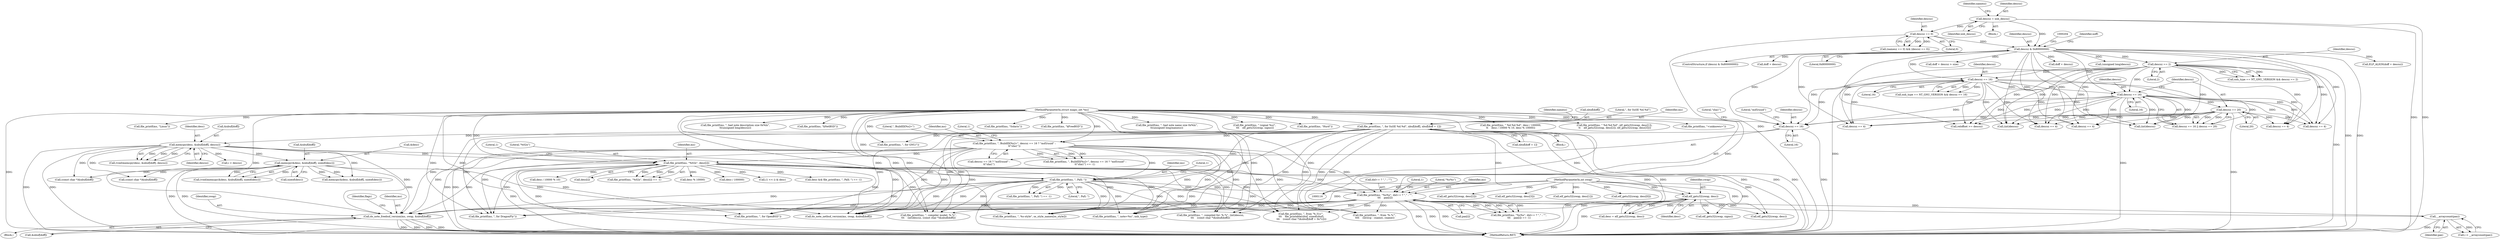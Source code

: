 digraph "0_file_ce90e05774dd77d86cfc8dfa6da57b32816841c4_2@pointer" {
"1000736" [label="(Call,do_note_freebsd_version(ms, swap, &nbuf[doff]))"];
"1000287" [label="(Call,file_printf(ms, \", for SuSE %d.%d\", nbuf[doff], nbuf[doff + 1]))"];
"1000117" [label="(MethodParameterIn,struct magic_set *ms)"];
"1000509" [label="(Call,file_printf(ms, \"%02x\", desc[i]))"];
"1000476" [label="(Call,file_printf(ms, \", BuildID[%s]=\", descsz == 16 ? \"md5/uuid\" :\n\t\t\"sha1\"))"];
"1000491" [label="(Call,memcpy(desc, &nbuf[doff], descsz))"];
"1000480" [label="(Call,descsz == 16)"];
"1000283" [label="(Call,descsz == 2)"];
"1000199" [label="(Call,descsz & 0x80000000)"];
"1000172" [label="(Call,descsz == 0)"];
"1000164" [label="(Call,descsz = xnh_descsz)"];
"1000318" [label="(Call,descsz == 16)"];
"1000468" [label="(Call,descsz == 20)"];
"1000465" [label="(Call,descsz == 16)"];
"1000574" [label="(Call,file_printf(ms, \", PaX: \"))"];
"1000603" [label="(Call,file_printf(ms, \"%s%s\", did++ ? \",\" : \"\",\n \t\t\t    pax[i]))"];
"1000587" [label="(Call,__arraycount(pax))"];
"1000567" [label="(Call,elf_getu32(swap, desc))"];
"1000122" [label="(MethodParameterIn,int swap)"];
"1000556" [label="(Call,memcpy(&desc, &nbuf[doff], sizeof(desc)))"];
"1000285" [label="(Literal,2)"];
"1000556" [label="(Call,memcpy(&desc, &nbuf[doff], sizeof(desc)))"];
"1000238" [label="(Call,doff + descsz > size)"];
"1000117" [label="(MethodParameterIn,struct magic_set *ms)"];
"1000516" [label="(Literal,1)"];
"1000478" [label="(Literal,\", BuildID[%s]=\")"];
"1000569" [label="(Identifier,desc)"];
"1000286" [label="(Block,)"];
"1000512" [label="(Call,desc[i])"];
"1000173" [label="(Identifier,descsz)"];
"1000568" [label="(Identifier,swap)"];
"1000289" [label="(Literal,\", for SuSE %d.%d\")"];
"1000543" [label="(Call,descsz == 4)"];
"1000575" [label="(Identifier,ms)"];
"1000563" [label="(Call,sizeof(desc))"];
"1000466" [label="(Identifier,descsz)"];
"1000989" [label="(Call,file_printf(ms, \", from '%.31s'\",\n \t\t\t    file_printable(sbuf, sizeof(sbuf),\n \t\t\t    (const char *)&nbuf[doff + 0x7c])))"];
"1000480" [label="(Call,descsz == 16)"];
"1000279" [label="(Call,xnh_type == NT_GNU_VERSION && descsz == 2)"];
"1000467" [label="(Literal,16)"];
"1000567" [label="(Call,elf_getu32(swap, desc))"];
"1000611" [label="(Call,pax[i])"];
"1000745" [label="(Identifier,flags)"];
"1000643" [label="(Call,do_note_netbsd_version(ms, swap, &nbuf[doff]))"];
"1000419" [label="(Call,elf_getu32(swap, desc[1]))"];
"1000287" [label="(Call,file_printf(ms, \", for SuSE %d.%d\", nbuf[doff], nbuf[doff + 1]))"];
"1000335" [label="(Call,file_printf(ms, \", for GNU/\"))"];
"1000470" [label="(Literal,20)"];
"1000605" [label="(Literal,\"%s%s\")"];
"1000739" [label="(Call,&nbuf[doff])"];
"1000468" [label="(Call,descsz == 20)"];
"1000199" [label="(Call,descsz & 0x80000000)"];
"1000576" [label="(Literal,\", PaX: \")"];
"1000680" [label="(Call,file_printf(ms, \", compiler model: %.*s\",\n\t\t\t    (int)descsz, (const char *)&nbuf[doff]))"];
"1000174" [label="(Literal,0)"];
"1000239" [label="(Call,doff + descsz)"];
"1000660" [label="(Call,file_printf(ms, \", compiled for: %.*s\", (int)descsz,\n\t\t\t    (const char *)&nbuf[doff]))"];
"1000824" [label="(Call,memcpy(&desc, &nbuf[doff], sizeof(desc)))"];
"1000587" [label="(Call,__arraycount(pax))"];
"1000565" [label="(Call,desc = elf_getu32(swap, desc))"];
"1000603" [label="(Call,file_printf(ms, \"%s%s\", did++ ? \",\" : \"\",\n \t\t\t    pax[i]))"];
"1000489" [label="(Call,(void)memcpy(desc, &nbuf[doff], descsz))"];
"1000639" [label="(Call,descsz == 4)"];
"1000205" [label="(Call,file_printf(ms, \", bad note description size 0x%lx\",\n\t\t(unsigned long)descsz))"];
"1000769" [label="(Call,descsz == 4)"];
"1000396" [label="(Call,file_printf(ms, \"kNetBSD\"))"];
"1000288" [label="(Identifier,ms)"];
"1000208" [label="(Call,(unsigned long)descsz)"];
"1000557" [label="(Call,&desc)"];
"1000477" [label="(Identifier,ms)"];
"1000374" [label="(Call,file_printf(ms, \"Solaris\"))"];
"1000214" [label="(Identifier,noff)"];
"1001026" [label="(Call,elf_getu32(swap, signo))"];
"1000301" [label="(Identifier,namesz)"];
"1000283" [label="(Call,descsz == 2)"];
"1000511" [label="(Literal,\"%02x\")"];
"1000164" [label="(Call,descsz = xnh_descsz)"];
"1000385" [label="(Call,file_printf(ms, \"kFreeBSD\"))"];
"1000172" [label="(Call,descsz == 0)"];
"1000190" [label="(Call,file_printf(ms, \", bad note name size 0x%lx\",\n\t\t(unsigned long)namesz))"];
"1000492" [label="(Identifier,desc)"];
"1000808" [label="(Call,descsz == 4)"];
"1000170" [label="(Identifier,namesz)"];
"1000314" [label="(Call,xnh_type == NT_GNU_VERSION && descsz == 16)"];
"1000469" [label="(Identifier,descsz)"];
"1000510" [label="(Identifier,ms)"];
"1000666" [label="(Call,(const char *)&nbuf[doff])"];
"1000486" [label="(Literal,1)"];
"1000574" [label="(Call,file_printf(ms, \", PaX: \"))"];
"1000168" [label="(Call,(namesz == 0) && (descsz == 0))"];
"1000122" [label="(MethodParameterIn,int swap)"];
"1000293" [label="(Call,nbuf[doff + 1])"];
"1000700" [label="(Call,file_printf(ms, \", note=%u\", xnh_type))"];
"1000343" [label="(Call,elf_getu32(swap, desc[0]))"];
"1001244" [label="(MethodReturn,RET)"];
"1000604" [label="(Identifier,ms)"];
"1000464" [label="(Call,descsz == 16 || descsz == 20)"];
"1000491" [label="(Call,memcpy(desc, &nbuf[doff], descsz))"];
"1000497" [label="(Identifier,descsz)"];
"1000284" [label="(Identifier,descsz)"];
"1000502" [label="(Call,i < descsz)"];
"1000508" [label="(Call,file_printf(ms, \"%02x\", desc[i]) == -1)"];
"1000554" [label="(Call,(void)memcpy(&desc, &nbuf[doff], sizeof(desc)))"];
"1000481" [label="(Identifier,descsz)"];
"1000484" [label="(Literal,\"sha1\")"];
"1000559" [label="(Call,&nbuf[doff])"];
"1000319" [label="(Identifier,descsz)"];
"1000479" [label="(Call,descsz == 16 ? \"md5/uuid\" :\n\t\t\"sha1\")"];
"1001221" [label="(Call,file_printf(ms, \", from '%.*s'\",\n \t\t\t\t    (int)(cp - cname), cname))"];
"1001023" [label="(Call,file_printf(ms, \" (signal %u)\",\n \t\t\t    elf_getu32(swap, signo)))"];
"1000363" [label="(Call,file_printf(ms, \"Hurd\"))"];
"1000200" [label="(Identifier,descsz)"];
"1000851" [label="(Call,desc % 10000)"];
"1000493" [label="(Call,&nbuf[doff])"];
"1000290" [label="(Call,nbuf[doff])"];
"1000843" [label="(Call,desc / 100000)"];
"1000475" [label="(Call,file_printf(ms, \", BuildID[%s]=\", descsz == 16 ? \"md5/uuid\" :\n\t\t\"sha1\") == -1)"];
"1000815" [label="(Call,file_printf(ms, \", for DragonFly\"))"];
"1000166" [label="(Identifier,xnh_descsz)"];
"1000424" [label="(Call,elf_getu32(swap, desc[2]))"];
"1000840" [label="(Call,file_printf(ms, \" %d.%d.%d\", desc / 100000,\n\t\t    desc / 10000 % 10, desc % 10000))"];
"1000737" [label="(Identifier,ms)"];
"1000588" [label="(Identifier,pax)"];
"1000732" [label="(Call,descsz == 4)"];
"1000683" [label="(Call,(int)descsz)"];
"1000963" [label="(Call,file_printf(ms, \", %s-style\", os_style_names[os_style]))"];
"1000602" [label="(Call,file_printf(ms, \"%s%s\", did++ ? \",\" : \"\",\n \t\t\t    pax[i]) == -1)"];
"1000509" [label="(Call,file_printf(ms, \"%02x\", desc[i]))"];
"1000465" [label="(Call,descsz == 16)"];
"1000736" [label="(Call,do_note_freebsd_version(ms, swap, &nbuf[doff]))"];
"1000125" [label="(Block,)"];
"1000233" [label="(Call,ELF_ALIGN(doff + descsz))"];
"1000429" [label="(Call,elf_getu32(swap, desc[3]))"];
"1000198" [label="(ControlStructure,if (descsz & 0x80000000))"];
"1000476" [label="(Call,file_printf(ms, \", BuildID[%s]=\", descsz == 16 ? \"md5/uuid\" :\n\t\t\"sha1\"))"];
"1000594" [label="(Call,(1 << i) & desc)"];
"1000234" [label="(Call,doff + descsz)"];
"1000320" [label="(Literal,16)"];
"1000482" [label="(Literal,16)"];
"1000483" [label="(Literal,\"md5/uuid\")"];
"1001100" [label="(Call,reloffset >= descsz)"];
"1000571" [label="(Call,desc && file_printf(ms, \", PaX: \") == -1)"];
"1000663" [label="(Call,(int)descsz)"];
"1000835" [label="(Call,elf_getu32(swap, desc))"];
"1000775" [label="(Call,file_printf(ms, \", for OpenBSD\"))"];
"1000585" [label="(Call,i < __arraycount(pax))"];
"1000201" [label="(Literal,0x80000000)"];
"1000416" [label="(Call,file_printf(ms, \" %d.%d.%d\", elf_getu32(swap, desc[1]),\n \t\t    elf_getu32(swap, desc[2]), elf_getu32(swap, desc[3])))"];
"1000578" [label="(Literal,1)"];
"1000573" [label="(Call,file_printf(ms, \", PaX: \") == -1)"];
"1000606" [label="(Call,did++ ? \",\" : \"\")"];
"1000686" [label="(Call,(const char *)&nbuf[doff])"];
"1000735" [label="(Block,)"];
"1000846" [label="(Call,desc / 10000 % 10)"];
"1000738" [label="(Identifier,swap)"];
"1000318" [label="(Call,descsz == 16)"];
"1000165" [label="(Identifier,descsz)"];
"1000407" [label="(Call,file_printf(ms, \"<unknown>\"))"];
"1000615" [label="(Literal,1)"];
"1000352" [label="(Call,file_printf(ms, \"Linux\"))"];
"1000736" -> "1000735"  [label="AST: "];
"1000736" -> "1000739"  [label="CFG: "];
"1000737" -> "1000736"  [label="AST: "];
"1000738" -> "1000736"  [label="AST: "];
"1000739" -> "1000736"  [label="AST: "];
"1000745" -> "1000736"  [label="CFG: "];
"1000736" -> "1001244"  [label="DDG: "];
"1000736" -> "1001244"  [label="DDG: "];
"1000736" -> "1001244"  [label="DDG: "];
"1000736" -> "1001244"  [label="DDG: "];
"1000287" -> "1000736"  [label="DDG: "];
"1000509" -> "1000736"  [label="DDG: "];
"1000574" -> "1000736"  [label="DDG: "];
"1000476" -> "1000736"  [label="DDG: "];
"1000603" -> "1000736"  [label="DDG: "];
"1000117" -> "1000736"  [label="DDG: "];
"1000567" -> "1000736"  [label="DDG: "];
"1000122" -> "1000736"  [label="DDG: "];
"1000491" -> "1000736"  [label="DDG: "];
"1000556" -> "1000736"  [label="DDG: "];
"1000287" -> "1000286"  [label="AST: "];
"1000287" -> "1000293"  [label="CFG: "];
"1000288" -> "1000287"  [label="AST: "];
"1000289" -> "1000287"  [label="AST: "];
"1000290" -> "1000287"  [label="AST: "];
"1000293" -> "1000287"  [label="AST: "];
"1000301" -> "1000287"  [label="CFG: "];
"1000287" -> "1001244"  [label="DDG: "];
"1000287" -> "1001244"  [label="DDG: "];
"1000287" -> "1001244"  [label="DDG: "];
"1000287" -> "1001244"  [label="DDG: "];
"1000117" -> "1000287"  [label="DDG: "];
"1000287" -> "1000335"  [label="DDG: "];
"1000287" -> "1000476"  [label="DDG: "];
"1000287" -> "1000574"  [label="DDG: "];
"1000287" -> "1000603"  [label="DDG: "];
"1000287" -> "1000643"  [label="DDG: "];
"1000287" -> "1000660"  [label="DDG: "];
"1000287" -> "1000680"  [label="DDG: "];
"1000287" -> "1000700"  [label="DDG: "];
"1000287" -> "1000775"  [label="DDG: "];
"1000287" -> "1000815"  [label="DDG: "];
"1000287" -> "1000963"  [label="DDG: "];
"1000287" -> "1000989"  [label="DDG: "];
"1000287" -> "1001221"  [label="DDG: "];
"1000117" -> "1000116"  [label="AST: "];
"1000117" -> "1001244"  [label="DDG: "];
"1000117" -> "1000190"  [label="DDG: "];
"1000117" -> "1000205"  [label="DDG: "];
"1000117" -> "1000335"  [label="DDG: "];
"1000117" -> "1000352"  [label="DDG: "];
"1000117" -> "1000363"  [label="DDG: "];
"1000117" -> "1000374"  [label="DDG: "];
"1000117" -> "1000385"  [label="DDG: "];
"1000117" -> "1000396"  [label="DDG: "];
"1000117" -> "1000407"  [label="DDG: "];
"1000117" -> "1000416"  [label="DDG: "];
"1000117" -> "1000476"  [label="DDG: "];
"1000117" -> "1000509"  [label="DDG: "];
"1000117" -> "1000574"  [label="DDG: "];
"1000117" -> "1000603"  [label="DDG: "];
"1000117" -> "1000643"  [label="DDG: "];
"1000117" -> "1000660"  [label="DDG: "];
"1000117" -> "1000680"  [label="DDG: "];
"1000117" -> "1000700"  [label="DDG: "];
"1000117" -> "1000775"  [label="DDG: "];
"1000117" -> "1000815"  [label="DDG: "];
"1000117" -> "1000840"  [label="DDG: "];
"1000117" -> "1000963"  [label="DDG: "];
"1000117" -> "1000989"  [label="DDG: "];
"1000117" -> "1001023"  [label="DDG: "];
"1000117" -> "1001221"  [label="DDG: "];
"1000509" -> "1000508"  [label="AST: "];
"1000509" -> "1000512"  [label="CFG: "];
"1000510" -> "1000509"  [label="AST: "];
"1000511" -> "1000509"  [label="AST: "];
"1000512" -> "1000509"  [label="AST: "];
"1000516" -> "1000509"  [label="CFG: "];
"1000509" -> "1001244"  [label="DDG: "];
"1000509" -> "1001244"  [label="DDG: "];
"1000509" -> "1000508"  [label="DDG: "];
"1000509" -> "1000508"  [label="DDG: "];
"1000509" -> "1000508"  [label="DDG: "];
"1000476" -> "1000509"  [label="DDG: "];
"1000491" -> "1000509"  [label="DDG: "];
"1000509" -> "1000567"  [label="DDG: "];
"1000509" -> "1000571"  [label="DDG: "];
"1000509" -> "1000574"  [label="DDG: "];
"1000509" -> "1000594"  [label="DDG: "];
"1000509" -> "1000603"  [label="DDG: "];
"1000509" -> "1000643"  [label="DDG: "];
"1000509" -> "1000660"  [label="DDG: "];
"1000509" -> "1000680"  [label="DDG: "];
"1000509" -> "1000700"  [label="DDG: "];
"1000509" -> "1000775"  [label="DDG: "];
"1000509" -> "1000815"  [label="DDG: "];
"1000509" -> "1000835"  [label="DDG: "];
"1000509" -> "1000843"  [label="DDG: "];
"1000509" -> "1000846"  [label="DDG: "];
"1000509" -> "1000851"  [label="DDG: "];
"1000509" -> "1000963"  [label="DDG: "];
"1000509" -> "1000989"  [label="DDG: "];
"1000509" -> "1001221"  [label="DDG: "];
"1000476" -> "1000475"  [label="AST: "];
"1000476" -> "1000479"  [label="CFG: "];
"1000477" -> "1000476"  [label="AST: "];
"1000478" -> "1000476"  [label="AST: "];
"1000479" -> "1000476"  [label="AST: "];
"1000486" -> "1000476"  [label="CFG: "];
"1000476" -> "1001244"  [label="DDG: "];
"1000476" -> "1001244"  [label="DDG: "];
"1000476" -> "1000475"  [label="DDG: "];
"1000476" -> "1000475"  [label="DDG: "];
"1000476" -> "1000475"  [label="DDG: "];
"1000476" -> "1000574"  [label="DDG: "];
"1000476" -> "1000603"  [label="DDG: "];
"1000476" -> "1000643"  [label="DDG: "];
"1000476" -> "1000660"  [label="DDG: "];
"1000476" -> "1000680"  [label="DDG: "];
"1000476" -> "1000700"  [label="DDG: "];
"1000476" -> "1000775"  [label="DDG: "];
"1000476" -> "1000815"  [label="DDG: "];
"1000476" -> "1000963"  [label="DDG: "];
"1000476" -> "1000989"  [label="DDG: "];
"1000476" -> "1001221"  [label="DDG: "];
"1000491" -> "1000489"  [label="AST: "];
"1000491" -> "1000497"  [label="CFG: "];
"1000492" -> "1000491"  [label="AST: "];
"1000493" -> "1000491"  [label="AST: "];
"1000497" -> "1000491"  [label="AST: "];
"1000489" -> "1000491"  [label="CFG: "];
"1000491" -> "1001244"  [label="DDG: "];
"1000491" -> "1001244"  [label="DDG: "];
"1000491" -> "1000489"  [label="DDG: "];
"1000491" -> "1000489"  [label="DDG: "];
"1000491" -> "1000489"  [label="DDG: "];
"1000480" -> "1000491"  [label="DDG: "];
"1000491" -> "1000502"  [label="DDG: "];
"1000491" -> "1000556"  [label="DDG: "];
"1000491" -> "1000643"  [label="DDG: "];
"1000491" -> "1000666"  [label="DDG: "];
"1000491" -> "1000686"  [label="DDG: "];
"1000491" -> "1000824"  [label="DDG: "];
"1000480" -> "1000479"  [label="AST: "];
"1000480" -> "1000482"  [label="CFG: "];
"1000481" -> "1000480"  [label="AST: "];
"1000482" -> "1000480"  [label="AST: "];
"1000483" -> "1000480"  [label="CFG: "];
"1000484" -> "1000480"  [label="CFG: "];
"1000480" -> "1001244"  [label="DDG: "];
"1000283" -> "1000480"  [label="DDG: "];
"1000318" -> "1000480"  [label="DDG: "];
"1000468" -> "1000480"  [label="DDG: "];
"1000465" -> "1000480"  [label="DDG: "];
"1000199" -> "1000480"  [label="DDG: "];
"1000283" -> "1000279"  [label="AST: "];
"1000283" -> "1000285"  [label="CFG: "];
"1000284" -> "1000283"  [label="AST: "];
"1000285" -> "1000283"  [label="AST: "];
"1000279" -> "1000283"  [label="CFG: "];
"1000283" -> "1001244"  [label="DDG: "];
"1000283" -> "1000279"  [label="DDG: "];
"1000283" -> "1000279"  [label="DDG: "];
"1000199" -> "1000283"  [label="DDG: "];
"1000283" -> "1000318"  [label="DDG: "];
"1000283" -> "1000465"  [label="DDG: "];
"1000283" -> "1000543"  [label="DDG: "];
"1000283" -> "1000639"  [label="DDG: "];
"1000283" -> "1000663"  [label="DDG: "];
"1000283" -> "1000683"  [label="DDG: "];
"1000283" -> "1000732"  [label="DDG: "];
"1000283" -> "1000769"  [label="DDG: "];
"1000283" -> "1000808"  [label="DDG: "];
"1000283" -> "1001100"  [label="DDG: "];
"1000199" -> "1000198"  [label="AST: "];
"1000199" -> "1000201"  [label="CFG: "];
"1000200" -> "1000199"  [label="AST: "];
"1000201" -> "1000199"  [label="AST: "];
"1000204" -> "1000199"  [label="CFG: "];
"1000214" -> "1000199"  [label="CFG: "];
"1000199" -> "1001244"  [label="DDG: "];
"1000199" -> "1001244"  [label="DDG: "];
"1000172" -> "1000199"  [label="DDG: "];
"1000164" -> "1000199"  [label="DDG: "];
"1000199" -> "1000208"  [label="DDG: "];
"1000199" -> "1000233"  [label="DDG: "];
"1000199" -> "1000234"  [label="DDG: "];
"1000199" -> "1000238"  [label="DDG: "];
"1000199" -> "1000239"  [label="DDG: "];
"1000199" -> "1000318"  [label="DDG: "];
"1000199" -> "1000465"  [label="DDG: "];
"1000199" -> "1000543"  [label="DDG: "];
"1000199" -> "1000639"  [label="DDG: "];
"1000199" -> "1000663"  [label="DDG: "];
"1000199" -> "1000683"  [label="DDG: "];
"1000199" -> "1000732"  [label="DDG: "];
"1000199" -> "1000769"  [label="DDG: "];
"1000199" -> "1000808"  [label="DDG: "];
"1000199" -> "1001100"  [label="DDG: "];
"1000172" -> "1000168"  [label="AST: "];
"1000172" -> "1000174"  [label="CFG: "];
"1000173" -> "1000172"  [label="AST: "];
"1000174" -> "1000172"  [label="AST: "];
"1000168" -> "1000172"  [label="CFG: "];
"1000172" -> "1001244"  [label="DDG: "];
"1000172" -> "1000168"  [label="DDG: "];
"1000172" -> "1000168"  [label="DDG: "];
"1000164" -> "1000172"  [label="DDG: "];
"1000164" -> "1000125"  [label="AST: "];
"1000164" -> "1000166"  [label="CFG: "];
"1000165" -> "1000164"  [label="AST: "];
"1000166" -> "1000164"  [label="AST: "];
"1000170" -> "1000164"  [label="CFG: "];
"1000164" -> "1001244"  [label="DDG: "];
"1000164" -> "1001244"  [label="DDG: "];
"1000318" -> "1000314"  [label="AST: "];
"1000318" -> "1000320"  [label="CFG: "];
"1000319" -> "1000318"  [label="AST: "];
"1000320" -> "1000318"  [label="AST: "];
"1000314" -> "1000318"  [label="CFG: "];
"1000318" -> "1001244"  [label="DDG: "];
"1000318" -> "1000314"  [label="DDG: "];
"1000318" -> "1000314"  [label="DDG: "];
"1000318" -> "1000465"  [label="DDG: "];
"1000318" -> "1000543"  [label="DDG: "];
"1000318" -> "1000639"  [label="DDG: "];
"1000318" -> "1000663"  [label="DDG: "];
"1000318" -> "1000683"  [label="DDG: "];
"1000318" -> "1000732"  [label="DDG: "];
"1000318" -> "1000769"  [label="DDG: "];
"1000318" -> "1000808"  [label="DDG: "];
"1000318" -> "1001100"  [label="DDG: "];
"1000468" -> "1000464"  [label="AST: "];
"1000468" -> "1000470"  [label="CFG: "];
"1000469" -> "1000468"  [label="AST: "];
"1000470" -> "1000468"  [label="AST: "];
"1000464" -> "1000468"  [label="CFG: "];
"1000468" -> "1001244"  [label="DDG: "];
"1000468" -> "1000464"  [label="DDG: "];
"1000468" -> "1000464"  [label="DDG: "];
"1000465" -> "1000468"  [label="DDG: "];
"1000468" -> "1000543"  [label="DDG: "];
"1000468" -> "1000639"  [label="DDG: "];
"1000468" -> "1000663"  [label="DDG: "];
"1000468" -> "1000683"  [label="DDG: "];
"1000468" -> "1000732"  [label="DDG: "];
"1000468" -> "1000769"  [label="DDG: "];
"1000468" -> "1000808"  [label="DDG: "];
"1000468" -> "1001100"  [label="DDG: "];
"1000465" -> "1000464"  [label="AST: "];
"1000465" -> "1000467"  [label="CFG: "];
"1000466" -> "1000465"  [label="AST: "];
"1000467" -> "1000465"  [label="AST: "];
"1000469" -> "1000465"  [label="CFG: "];
"1000464" -> "1000465"  [label="CFG: "];
"1000465" -> "1001244"  [label="DDG: "];
"1000465" -> "1000464"  [label="DDG: "];
"1000465" -> "1000464"  [label="DDG: "];
"1000465" -> "1000543"  [label="DDG: "];
"1000465" -> "1000639"  [label="DDG: "];
"1000465" -> "1000663"  [label="DDG: "];
"1000465" -> "1000683"  [label="DDG: "];
"1000465" -> "1000732"  [label="DDG: "];
"1000465" -> "1000769"  [label="DDG: "];
"1000465" -> "1000808"  [label="DDG: "];
"1000465" -> "1001100"  [label="DDG: "];
"1000574" -> "1000573"  [label="AST: "];
"1000574" -> "1000576"  [label="CFG: "];
"1000575" -> "1000574"  [label="AST: "];
"1000576" -> "1000574"  [label="AST: "];
"1000578" -> "1000574"  [label="CFG: "];
"1000574" -> "1001244"  [label="DDG: "];
"1000574" -> "1000573"  [label="DDG: "];
"1000574" -> "1000573"  [label="DDG: "];
"1000574" -> "1000603"  [label="DDG: "];
"1000574" -> "1000643"  [label="DDG: "];
"1000574" -> "1000660"  [label="DDG: "];
"1000574" -> "1000680"  [label="DDG: "];
"1000574" -> "1000700"  [label="DDG: "];
"1000574" -> "1000775"  [label="DDG: "];
"1000574" -> "1000815"  [label="DDG: "];
"1000574" -> "1000963"  [label="DDG: "];
"1000574" -> "1000989"  [label="DDG: "];
"1000574" -> "1001221"  [label="DDG: "];
"1000603" -> "1000602"  [label="AST: "];
"1000603" -> "1000611"  [label="CFG: "];
"1000604" -> "1000603"  [label="AST: "];
"1000605" -> "1000603"  [label="AST: "];
"1000606" -> "1000603"  [label="AST: "];
"1000611" -> "1000603"  [label="AST: "];
"1000615" -> "1000603"  [label="CFG: "];
"1000603" -> "1001244"  [label="DDG: "];
"1000603" -> "1001244"  [label="DDG: "];
"1000603" -> "1001244"  [label="DDG: "];
"1000603" -> "1000587"  [label="DDG: "];
"1000603" -> "1000602"  [label="DDG: "];
"1000603" -> "1000602"  [label="DDG: "];
"1000603" -> "1000602"  [label="DDG: "];
"1000603" -> "1000602"  [label="DDG: "];
"1000587" -> "1000603"  [label="DDG: "];
"1000603" -> "1000643"  [label="DDG: "];
"1000603" -> "1000660"  [label="DDG: "];
"1000603" -> "1000680"  [label="DDG: "];
"1000603" -> "1000700"  [label="DDG: "];
"1000603" -> "1000775"  [label="DDG: "];
"1000603" -> "1000815"  [label="DDG: "];
"1000603" -> "1000963"  [label="DDG: "];
"1000603" -> "1000989"  [label="DDG: "];
"1000603" -> "1001221"  [label="DDG: "];
"1000587" -> "1000585"  [label="AST: "];
"1000587" -> "1000588"  [label="CFG: "];
"1000588" -> "1000587"  [label="AST: "];
"1000585" -> "1000587"  [label="CFG: "];
"1000587" -> "1001244"  [label="DDG: "];
"1000587" -> "1000585"  [label="DDG: "];
"1000567" -> "1000565"  [label="AST: "];
"1000567" -> "1000569"  [label="CFG: "];
"1000568" -> "1000567"  [label="AST: "];
"1000569" -> "1000567"  [label="AST: "];
"1000565" -> "1000567"  [label="CFG: "];
"1000567" -> "1001244"  [label="DDG: "];
"1000567" -> "1000565"  [label="DDG: "];
"1000567" -> "1000565"  [label="DDG: "];
"1000122" -> "1000567"  [label="DDG: "];
"1000567" -> "1000643"  [label="DDG: "];
"1000567" -> "1000835"  [label="DDG: "];
"1000567" -> "1001026"  [label="DDG: "];
"1000122" -> "1000116"  [label="AST: "];
"1000122" -> "1001244"  [label="DDG: "];
"1000122" -> "1000343"  [label="DDG: "];
"1000122" -> "1000419"  [label="DDG: "];
"1000122" -> "1000424"  [label="DDG: "];
"1000122" -> "1000429"  [label="DDG: "];
"1000122" -> "1000643"  [label="DDG: "];
"1000122" -> "1000835"  [label="DDG: "];
"1000122" -> "1001026"  [label="DDG: "];
"1000556" -> "1000554"  [label="AST: "];
"1000556" -> "1000563"  [label="CFG: "];
"1000557" -> "1000556"  [label="AST: "];
"1000559" -> "1000556"  [label="AST: "];
"1000563" -> "1000556"  [label="AST: "];
"1000554" -> "1000556"  [label="CFG: "];
"1000556" -> "1001244"  [label="DDG: "];
"1000556" -> "1001244"  [label="DDG: "];
"1000556" -> "1000554"  [label="DDG: "];
"1000556" -> "1000554"  [label="DDG: "];
"1000556" -> "1000643"  [label="DDG: "];
"1000556" -> "1000666"  [label="DDG: "];
"1000556" -> "1000686"  [label="DDG: "];
"1000556" -> "1000824"  [label="DDG: "];
"1000556" -> "1000824"  [label="DDG: "];
}
